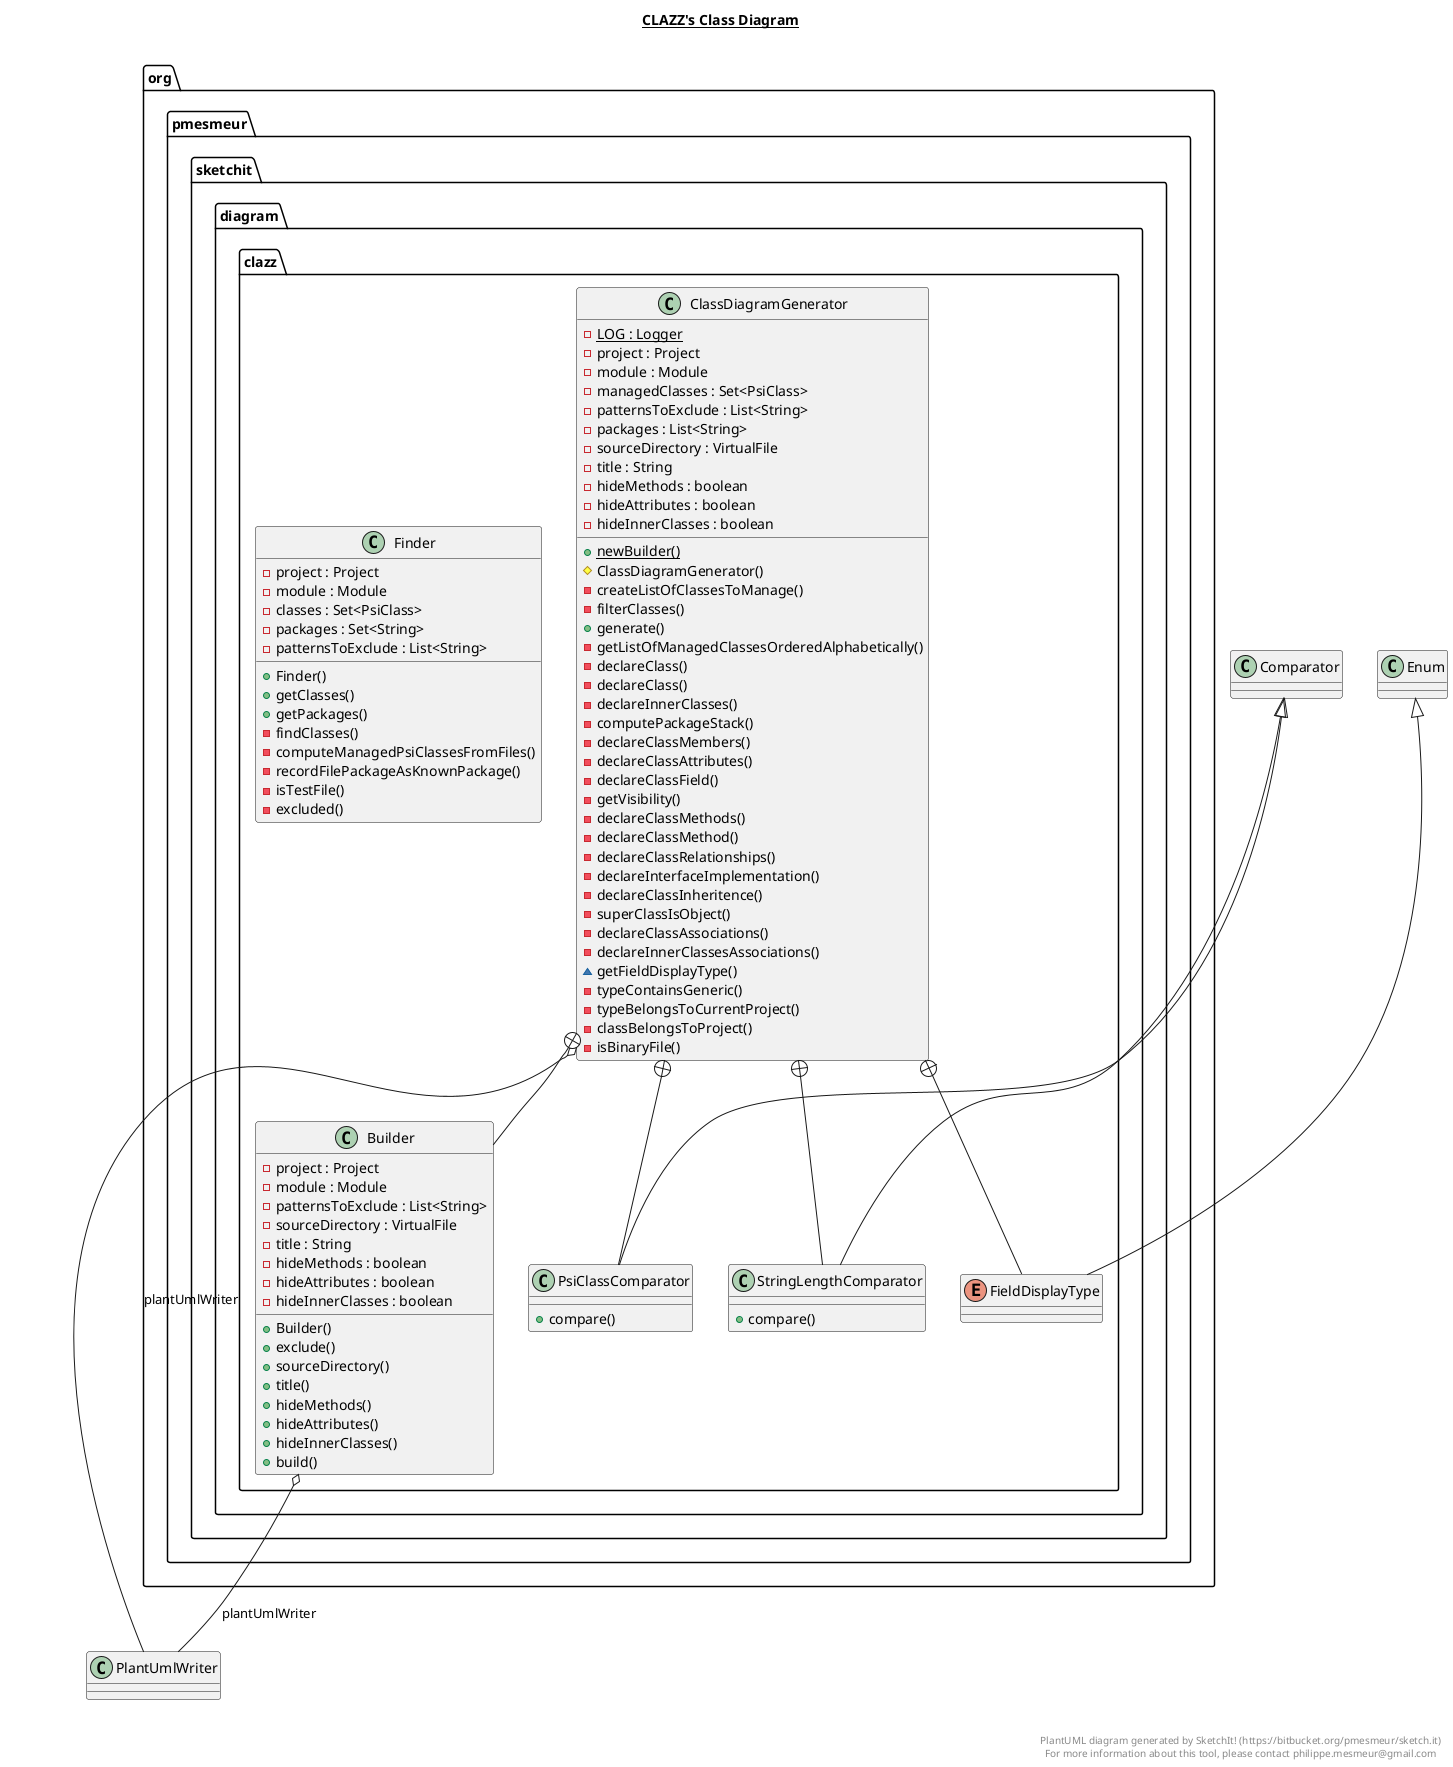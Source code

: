 @startuml

title __CLAZZ's Class Diagram__\n

  package org.pmesmeur.sketchit {
    package org.pmesmeur.sketchit.diagram {
      package org.pmesmeur.sketchit.diagram.clazz {
        class ClassDiagramGenerator {
            {static} - LOG : Logger
            - project : Project
            - module : Module
            - managedClasses : Set<PsiClass>
            - patternsToExclude : List<String>
            - packages : List<String>
            - sourceDirectory : VirtualFile
            - title : String
            - hideMethods : boolean
            - hideAttributes : boolean
            - hideInnerClasses : boolean
            {static} + newBuilder()
            # ClassDiagramGenerator()
            - createListOfClassesToManage()
            - filterClasses()
            + generate()
            - getListOfManagedClassesOrderedAlphabetically()
            - declareClass()
            - declareClass()
            - declareInnerClasses()
            - computePackageStack()
            - declareClassMembers()
            - declareClassAttributes()
            - declareClassField()
            - getVisibility()
            - declareClassMethods()
            - declareClassMethod()
            - declareClassRelationships()
            - declareInterfaceImplementation()
            - declareClassInheritence()
            - superClassIsObject()
            - declareClassAssociations()
            - declareInnerClassesAssociations()
            ~ getFieldDisplayType()
            - typeContainsGeneric()
            - typeBelongsToCurrentProject()
            - classBelongsToProject()
            - isBinaryFile()
        }
      }
    }
  }
  

  package org.pmesmeur.sketchit {
    package org.pmesmeur.sketchit.diagram {
      package org.pmesmeur.sketchit.diagram.clazz {
        class Builder {
            - project : Project
            - module : Module
            - patternsToExclude : List<String>
            - sourceDirectory : VirtualFile
            - title : String
            - hideMethods : boolean
            - hideAttributes : boolean
            - hideInnerClasses : boolean
            + Builder()
            + exclude()
            + sourceDirectory()
            + title()
            + hideMethods()
            + hideAttributes()
            + hideInnerClasses()
            + build()
        }
      }
    }
  }
  

  package org.pmesmeur.sketchit {
    package org.pmesmeur.sketchit.diagram {
      package org.pmesmeur.sketchit.diagram.clazz {
        class StringLengthComparator {
            + compare()
        }
      }
    }
  }
  

  package org.pmesmeur.sketchit {
    package org.pmesmeur.sketchit.diagram {
      package org.pmesmeur.sketchit.diagram.clazz {
        class PsiClassComparator {
            + compare()
        }
      }
    }
  }
  

  package org.pmesmeur.sketchit {
    package org.pmesmeur.sketchit.diagram {
      package org.pmesmeur.sketchit.diagram.clazz {
        enum FieldDisplayType
      }
    }
  }
  

  package org.pmesmeur.sketchit {
    package org.pmesmeur.sketchit.diagram {
      package org.pmesmeur.sketchit.diagram.clazz {
        class Finder {
            - project : Project
            - module : Module
            - classes : Set<PsiClass>
            - packages : Set<String>
            - patternsToExclude : List<String>
            + Finder()
            + getClasses()
            + getPackages()
            - findClasses()
            - computeManagedPsiClassesFromFiles()
            - recordFilePackageAsKnownPackage()
            - isTestFile()
            - excluded()
        }
      }
    }
  }
  

  ClassDiagramGenerator o-- PlantUmlWriter : plantUmlWriter
  ClassDiagramGenerator +-down- Builder
  ClassDiagramGenerator +-down- StringLengthComparator
  ClassDiagramGenerator +-down- PsiClassComparator
  ClassDiagramGenerator +-down- FieldDisplayType
  Builder o-- PlantUmlWriter : plantUmlWriter
  StringLengthComparator -up-|> Comparator
  PsiClassComparator -up-|> Comparator
  FieldDisplayType -up-|> Enum


right footer


PlantUML diagram generated by SketchIt! (https://bitbucket.org/pmesmeur/sketch.it)
For more information about this tool, please contact philippe.mesmeur@gmail.com
endfooter

@enduml
